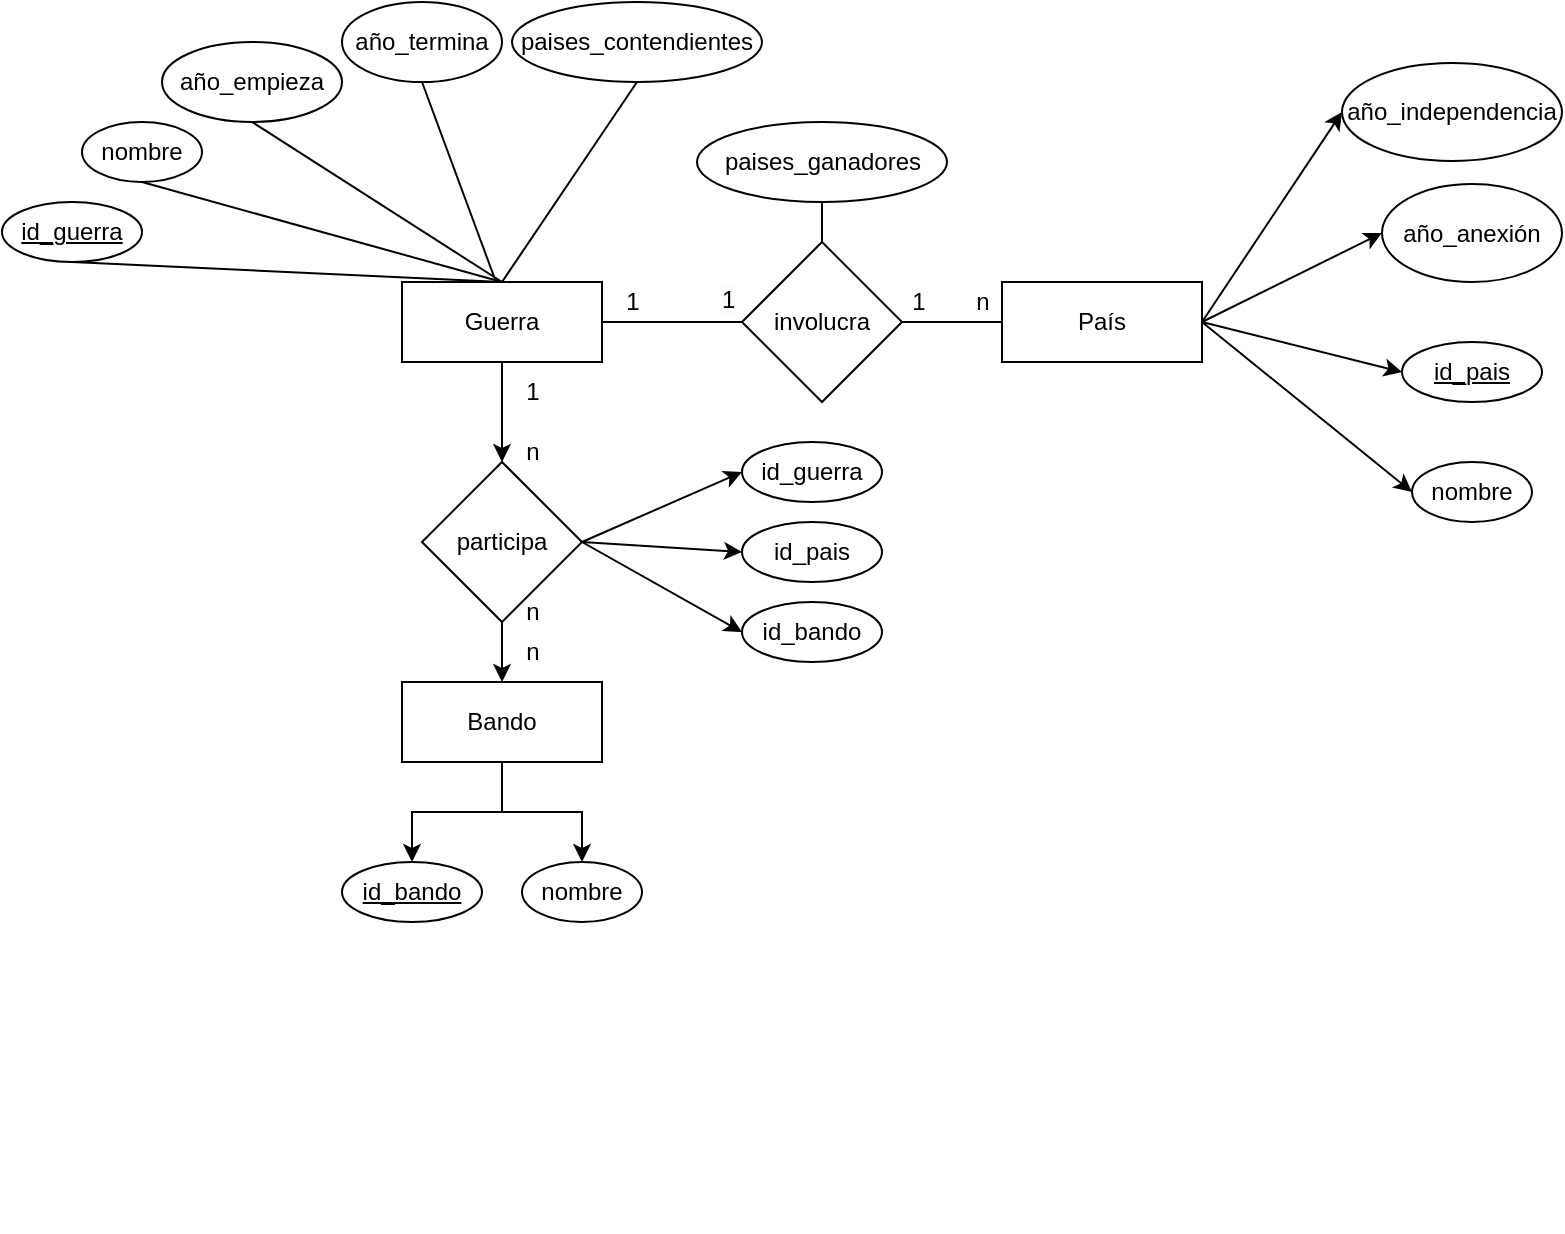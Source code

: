 <mxfile version="22.0.4" type="github">
  <diagram id="R2lEEEUBdFMjLlhIrx00" name="Page-1">
    <mxGraphModel dx="2100" dy="545" grid="1" gridSize="10" guides="1" tooltips="1" connect="1" arrows="1" fold="1" page="1" pageScale="1" pageWidth="850" pageHeight="1100" math="0" shadow="0" extFonts="Permanent Marker^https://fonts.googleapis.com/css?family=Permanent+Marker">
      <root>
        <mxCell id="0" />
        <mxCell id="1" parent="0" />
        <mxCell id="YkcznSgwTEbrxmabwpMd-50" style="edgeStyle=orthogonalEdgeStyle;rounded=0;orthogonalLoop=1;jettySize=auto;html=1;entryX=0.5;entryY=0;entryDx=0;entryDy=0;" edge="1" parent="1" source="Iet_jWAJXBXSNBwaDiyG-1" target="YkcznSgwTEbrxmabwpMd-16">
          <mxGeometry relative="1" as="geometry" />
        </mxCell>
        <mxCell id="Iet_jWAJXBXSNBwaDiyG-1" value="Guerra" style="whiteSpace=wrap;html=1;align=center;" parent="1" vertex="1">
          <mxGeometry x="80" y="180" width="100" height="40" as="geometry" />
        </mxCell>
        <mxCell id="YkcznSgwTEbrxmabwpMd-28" style="rounded=0;orthogonalLoop=1;jettySize=auto;html=1;entryX=0;entryY=0.5;entryDx=0;entryDy=0;exitX=1;exitY=0.5;exitDx=0;exitDy=0;" edge="1" parent="1" source="Iet_jWAJXBXSNBwaDiyG-2" target="v6sRIm-AOsYsS7XoriZ_-8">
          <mxGeometry relative="1" as="geometry" />
        </mxCell>
        <mxCell id="Iet_jWAJXBXSNBwaDiyG-2" value="País" style="whiteSpace=wrap;html=1;align=center;" parent="1" vertex="1">
          <mxGeometry x="380" y="180" width="100" height="40" as="geometry" />
        </mxCell>
        <mxCell id="AuWt5UhLa8Dw6wnDY-w8-2" value="año_empieza" style="ellipse;whiteSpace=wrap;html=1;" parent="1" vertex="1">
          <mxGeometry x="-40" y="60" width="90" height="40" as="geometry" />
        </mxCell>
        <mxCell id="Iet_jWAJXBXSNBwaDiyG-6" value="&lt;u&gt;id_guerra&lt;/u&gt;" style="ellipse;whiteSpace=wrap;html=1;align=center;" parent="1" vertex="1">
          <mxGeometry x="-120" y="140" width="70" height="30" as="geometry" />
        </mxCell>
        <mxCell id="AuWt5UhLa8Dw6wnDY-w8-1" value="año_termina" style="ellipse;whiteSpace=wrap;html=1;" parent="1" vertex="1">
          <mxGeometry x="50" y="40" width="80" height="40" as="geometry" />
        </mxCell>
        <mxCell id="Iet_jWAJXBXSNBwaDiyG-7" value="nombre" style="ellipse;whiteSpace=wrap;html=1;align=center;" parent="1" vertex="1">
          <mxGeometry x="-80" y="100" width="60" height="30" as="geometry" />
        </mxCell>
        <mxCell id="YkcznSgwTEbrxmabwpMd-1" value="" style="endArrow=none;html=1;rounded=0;entryX=1;entryY=0.5;entryDx=0;entryDy=0;" edge="1" parent="1" target="Iet_jWAJXBXSNBwaDiyG-1">
          <mxGeometry relative="1" as="geometry">
            <mxPoint x="250" y="200" as="sourcePoint" />
            <mxPoint x="140" y="190" as="targetPoint" />
          </mxGeometry>
        </mxCell>
        <mxCell id="YkcznSgwTEbrxmabwpMd-2" value="" style="endArrow=none;html=1;rounded=0;exitX=0;exitY=0.5;exitDx=0;exitDy=0;entryX=1;entryY=0.5;entryDx=0;entryDy=0;" edge="1" parent="1" source="Iet_jWAJXBXSNBwaDiyG-2" target="YkcznSgwTEbrxmabwpMd-3">
          <mxGeometry relative="1" as="geometry">
            <mxPoint x="250" y="210" as="sourcePoint" />
            <mxPoint x="350" y="200" as="targetPoint" />
          </mxGeometry>
        </mxCell>
        <mxCell id="YkcznSgwTEbrxmabwpMd-3" value="involucra" style="rhombus;whiteSpace=wrap;html=1;" vertex="1" parent="1">
          <mxGeometry x="250" y="160" width="80" height="80" as="geometry" />
        </mxCell>
        <mxCell id="YkcznSgwTEbrxmabwpMd-4" value="paises_contendientes" style="ellipse;whiteSpace=wrap;html=1;" vertex="1" parent="1">
          <mxGeometry x="135" y="40" width="125" height="40" as="geometry" />
        </mxCell>
        <mxCell id="YkcznSgwTEbrxmabwpMd-5" value="" style="endArrow=none;html=1;rounded=0;entryX=0.5;entryY=0;entryDx=0;entryDy=0;exitX=0.5;exitY=1;exitDx=0;exitDy=0;" edge="1" parent="1" source="YkcznSgwTEbrxmabwpMd-4" target="Iet_jWAJXBXSNBwaDiyG-1">
          <mxGeometry relative="1" as="geometry">
            <mxPoint x="15" y="140" as="sourcePoint" />
            <mxPoint x="140" y="190" as="targetPoint" />
          </mxGeometry>
        </mxCell>
        <mxCell id="YkcznSgwTEbrxmabwpMd-6" value="paises_ganadores" style="ellipse;whiteSpace=wrap;html=1;" vertex="1" parent="1">
          <mxGeometry x="227.5" y="100" width="125" height="40" as="geometry" />
        </mxCell>
        <mxCell id="YkcznSgwTEbrxmabwpMd-7" value="" style="endArrow=none;html=1;rounded=0;entryX=0.5;entryY=0;entryDx=0;entryDy=0;exitX=0.5;exitY=1;exitDx=0;exitDy=0;" edge="1" parent="1" source="YkcznSgwTEbrxmabwpMd-6" target="YkcznSgwTEbrxmabwpMd-3">
          <mxGeometry relative="1" as="geometry">
            <mxPoint x="283" y="100" as="sourcePoint" />
            <mxPoint x="140" y="190" as="targetPoint" />
          </mxGeometry>
        </mxCell>
        <mxCell id="YkcznSgwTEbrxmabwpMd-10" value="&lt;div style=&quot;font-size: 17px;&quot;&gt;&lt;br&gt;&lt;/div&gt;" style="text;html=1;align=center;verticalAlign=middle;resizable=0;points=[];autosize=1;strokeColor=none;fillColor=none;" vertex="1" parent="1">
          <mxGeometry x="125" y="625" width="20" height="30" as="geometry" />
        </mxCell>
        <mxCell id="YkcznSgwTEbrxmabwpMd-51" style="edgeStyle=orthogonalEdgeStyle;rounded=0;orthogonalLoop=1;jettySize=auto;html=1;entryX=0.5;entryY=0;entryDx=0;entryDy=0;" edge="1" parent="1" source="YkcznSgwTEbrxmabwpMd-16" target="YkcznSgwTEbrxmabwpMd-42">
          <mxGeometry relative="1" as="geometry" />
        </mxCell>
        <mxCell id="YkcznSgwTEbrxmabwpMd-56" style="rounded=0;orthogonalLoop=1;jettySize=auto;html=1;exitX=1;exitY=0.5;exitDx=0;exitDy=0;entryX=0;entryY=0.5;entryDx=0;entryDy=0;" edge="1" parent="1" source="YkcznSgwTEbrxmabwpMd-16" target="YkcznSgwTEbrxmabwpMd-37">
          <mxGeometry relative="1" as="geometry" />
        </mxCell>
        <mxCell id="YkcznSgwTEbrxmabwpMd-16" value="participa" style="rhombus;whiteSpace=wrap;html=1;" vertex="1" parent="1">
          <mxGeometry x="90" y="270" width="80" height="80" as="geometry" />
        </mxCell>
        <mxCell id="v6sRIm-AOsYsS7XoriZ_-5" value="&lt;u&gt;id_pais&lt;/u&gt;" style="ellipse;whiteSpace=wrap;html=1;align=center;" vertex="1" parent="1">
          <mxGeometry x="580" y="210" width="70" height="30" as="geometry" />
        </mxCell>
        <mxCell id="v6sRIm-AOsYsS7XoriZ_-8" value="año_independencia" style="ellipse;whiteSpace=wrap;html=1;align=center;" vertex="1" parent="1">
          <mxGeometry x="550" y="70.5" width="110" height="49" as="geometry" />
        </mxCell>
        <mxCell id="v6sRIm-AOsYsS7XoriZ_-13" value="año_anexión" style="ellipse;whiteSpace=wrap;html=1;align=center;" vertex="1" parent="1">
          <mxGeometry x="570" y="131" width="90" height="49" as="geometry" />
        </mxCell>
        <mxCell id="v6sRIm-AOsYsS7XoriZ_-19" value="nombre" style="ellipse;whiteSpace=wrap;html=1;align=center;" vertex="1" parent="1">
          <mxGeometry x="585" y="270" width="60" height="30" as="geometry" />
        </mxCell>
        <mxCell id="YkcznSgwTEbrxmabwpMd-19" value="" style="endArrow=none;html=1;rounded=0;entryX=0.5;entryY=0;entryDx=0;entryDy=0;exitX=0.5;exitY=1;exitDx=0;exitDy=0;" edge="1" parent="1" source="AuWt5UhLa8Dw6wnDY-w8-1">
          <mxGeometry relative="1" as="geometry">
            <mxPoint x="225" y="120" as="sourcePoint" />
            <mxPoint x="127" y="180" as="targetPoint" />
          </mxGeometry>
        </mxCell>
        <mxCell id="YkcznSgwTEbrxmabwpMd-20" value="" style="endArrow=none;html=1;rounded=0;entryX=0.5;entryY=0;entryDx=0;entryDy=0;exitX=0.5;exitY=1;exitDx=0;exitDy=0;" edge="1" parent="1" source="AuWt5UhLa8Dw6wnDY-w8-2" target="Iet_jWAJXBXSNBwaDiyG-1">
          <mxGeometry relative="1" as="geometry">
            <mxPoint x="348" y="130" as="sourcePoint" />
            <mxPoint x="140" y="190" as="targetPoint" />
          </mxGeometry>
        </mxCell>
        <mxCell id="YkcznSgwTEbrxmabwpMd-21" value="" style="endArrow=none;html=1;rounded=0;entryX=0.5;entryY=0;entryDx=0;entryDy=0;exitX=0.5;exitY=1;exitDx=0;exitDy=0;" edge="1" parent="1" source="Iet_jWAJXBXSNBwaDiyG-7" target="Iet_jWAJXBXSNBwaDiyG-1">
          <mxGeometry relative="1" as="geometry">
            <mxPoint x="358" y="140" as="sourcePoint" />
            <mxPoint x="150" y="200" as="targetPoint" />
          </mxGeometry>
        </mxCell>
        <mxCell id="YkcznSgwTEbrxmabwpMd-22" value="" style="endArrow=none;html=1;rounded=0;entryX=0.5;entryY=1;entryDx=0;entryDy=0;exitX=0.5;exitY=0;exitDx=0;exitDy=0;" edge="1" parent="1" source="Iet_jWAJXBXSNBwaDiyG-1" target="Iet_jWAJXBXSNBwaDiyG-6">
          <mxGeometry relative="1" as="geometry">
            <mxPoint x="368" y="150" as="sourcePoint" />
            <mxPoint x="160" y="210" as="targetPoint" />
          </mxGeometry>
        </mxCell>
        <mxCell id="YkcznSgwTEbrxmabwpMd-25" style="edgeStyle=orthogonalEdgeStyle;rounded=0;orthogonalLoop=1;jettySize=auto;html=1;exitX=0.5;exitY=1;exitDx=0;exitDy=0;" edge="1" parent="1">
          <mxGeometry relative="1" as="geometry">
            <mxPoint x="192.5" y="565" as="sourcePoint" />
            <mxPoint x="192.5" y="565" as="targetPoint" />
          </mxGeometry>
        </mxCell>
        <mxCell id="YkcznSgwTEbrxmabwpMd-29" style="rounded=0;orthogonalLoop=1;jettySize=auto;html=1;entryX=0;entryY=0.5;entryDx=0;entryDy=0;exitX=1;exitY=0.5;exitDx=0;exitDy=0;" edge="1" parent="1" source="Iet_jWAJXBXSNBwaDiyG-2" target="v6sRIm-AOsYsS7XoriZ_-13">
          <mxGeometry relative="1" as="geometry">
            <mxPoint x="463" y="190" as="sourcePoint" />
            <mxPoint x="560" y="105" as="targetPoint" />
          </mxGeometry>
        </mxCell>
        <mxCell id="YkcznSgwTEbrxmabwpMd-30" style="rounded=0;orthogonalLoop=1;jettySize=auto;html=1;entryX=0;entryY=0.5;entryDx=0;entryDy=0;exitX=1;exitY=0.5;exitDx=0;exitDy=0;" edge="1" parent="1" source="Iet_jWAJXBXSNBwaDiyG-2" target="v6sRIm-AOsYsS7XoriZ_-5">
          <mxGeometry relative="1" as="geometry">
            <mxPoint x="473" y="200" as="sourcePoint" />
            <mxPoint x="570" y="115" as="targetPoint" />
          </mxGeometry>
        </mxCell>
        <mxCell id="YkcznSgwTEbrxmabwpMd-31" style="rounded=0;orthogonalLoop=1;jettySize=auto;html=1;exitX=1;exitY=0.5;exitDx=0;exitDy=0;entryX=0;entryY=0.5;entryDx=0;entryDy=0;" edge="1" parent="1" source="Iet_jWAJXBXSNBwaDiyG-2" target="v6sRIm-AOsYsS7XoriZ_-19">
          <mxGeometry relative="1" as="geometry">
            <mxPoint x="483" y="210" as="sourcePoint" />
            <mxPoint x="580" y="280" as="targetPoint" />
          </mxGeometry>
        </mxCell>
        <mxCell id="YkcznSgwTEbrxmabwpMd-32" value="1" style="text;html=1;align=center;verticalAlign=middle;resizable=0;points=[];autosize=1;strokeColor=none;fillColor=none;" vertex="1" parent="1">
          <mxGeometry x="322.5" y="175" width="30" height="30" as="geometry" />
        </mxCell>
        <mxCell id="YkcznSgwTEbrxmabwpMd-33" value="n" style="text;html=1;align=center;verticalAlign=middle;resizable=0;points=[];autosize=1;strokeColor=none;fillColor=none;" vertex="1" parent="1">
          <mxGeometry x="355" y="175" width="30" height="30" as="geometry" />
        </mxCell>
        <mxCell id="YkcznSgwTEbrxmabwpMd-34" value="1" style="text;html=1;align=center;verticalAlign=middle;resizable=0;points=[];autosize=1;strokeColor=none;fillColor=none;" vertex="1" parent="1">
          <mxGeometry x="180" y="175" width="30" height="30" as="geometry" />
        </mxCell>
        <mxCell id="YkcznSgwTEbrxmabwpMd-35" value="&lt;span style=&quot;color: rgb(0, 0, 0); font-family: Helvetica; font-size: 12px; font-style: normal; font-variant-ligatures: normal; font-variant-caps: normal; font-weight: 400; letter-spacing: normal; orphans: 2; text-align: center; text-indent: 0px; text-transform: none; widows: 2; word-spacing: 0px; -webkit-text-stroke-width: 0px; background-color: rgb(251, 251, 251); text-decoration-thickness: initial; text-decoration-style: initial; text-decoration-color: initial; float: none; display: inline !important;&quot;&gt;1&lt;/span&gt;" style="text;whiteSpace=wrap;html=1;" vertex="1" parent="1">
          <mxGeometry x="237.5" y="175" width="12.5" height="20" as="geometry" />
        </mxCell>
        <mxCell id="YkcznSgwTEbrxmabwpMd-37" value="id_guerra" style="ellipse;whiteSpace=wrap;html=1;align=center;" vertex="1" parent="1">
          <mxGeometry x="250" y="260" width="70" height="30" as="geometry" />
        </mxCell>
        <mxCell id="YkcznSgwTEbrxmabwpMd-38" value="id_pais" style="ellipse;whiteSpace=wrap;html=1;align=center;" vertex="1" parent="1">
          <mxGeometry x="250" y="300" width="70" height="30" as="geometry" />
        </mxCell>
        <mxCell id="YkcznSgwTEbrxmabwpMd-47" style="edgeStyle=orthogonalEdgeStyle;rounded=0;orthogonalLoop=1;jettySize=auto;html=1;exitX=0.5;exitY=1;exitDx=0;exitDy=0;entryX=0.5;entryY=0;entryDx=0;entryDy=0;" edge="1" parent="1" source="YkcznSgwTEbrxmabwpMd-42" target="YkcznSgwTEbrxmabwpMd-43">
          <mxGeometry relative="1" as="geometry" />
        </mxCell>
        <mxCell id="YkcznSgwTEbrxmabwpMd-48" style="edgeStyle=orthogonalEdgeStyle;rounded=0;orthogonalLoop=1;jettySize=auto;html=1;entryX=0.5;entryY=0;entryDx=0;entryDy=0;" edge="1" parent="1" source="YkcznSgwTEbrxmabwpMd-42" target="YkcznSgwTEbrxmabwpMd-45">
          <mxGeometry relative="1" as="geometry" />
        </mxCell>
        <mxCell id="YkcznSgwTEbrxmabwpMd-42" value="Bando" style="whiteSpace=wrap;html=1;align=center;" vertex="1" parent="1">
          <mxGeometry x="80" y="380" width="100" height="40" as="geometry" />
        </mxCell>
        <mxCell id="YkcznSgwTEbrxmabwpMd-43" value="&lt;u&gt;id_bando&lt;/u&gt;" style="ellipse;whiteSpace=wrap;html=1;align=center;" vertex="1" parent="1">
          <mxGeometry x="50" y="470" width="70" height="30" as="geometry" />
        </mxCell>
        <mxCell id="YkcznSgwTEbrxmabwpMd-45" value="nombre" style="ellipse;whiteSpace=wrap;html=1;align=center;" vertex="1" parent="1">
          <mxGeometry x="140" y="470" width="60" height="30" as="geometry" />
        </mxCell>
        <mxCell id="YkcznSgwTEbrxmabwpMd-52" value="n" style="text;html=1;align=center;verticalAlign=middle;resizable=0;points=[];autosize=1;strokeColor=none;fillColor=none;" vertex="1" parent="1">
          <mxGeometry x="130" y="330" width="30" height="30" as="geometry" />
        </mxCell>
        <mxCell id="YkcznSgwTEbrxmabwpMd-53" value="n" style="text;html=1;align=center;verticalAlign=middle;resizable=0;points=[];autosize=1;strokeColor=none;fillColor=none;" vertex="1" parent="1">
          <mxGeometry x="130" y="350" width="30" height="30" as="geometry" />
        </mxCell>
        <mxCell id="YkcznSgwTEbrxmabwpMd-54" value="1" style="text;html=1;align=center;verticalAlign=middle;resizable=0;points=[];autosize=1;strokeColor=none;fillColor=none;" vertex="1" parent="1">
          <mxGeometry x="130" y="220" width="30" height="30" as="geometry" />
        </mxCell>
        <mxCell id="YkcznSgwTEbrxmabwpMd-55" value="n" style="text;html=1;align=center;verticalAlign=middle;resizable=0;points=[];autosize=1;strokeColor=none;fillColor=none;" vertex="1" parent="1">
          <mxGeometry x="130" y="250" width="30" height="30" as="geometry" />
        </mxCell>
        <mxCell id="YkcznSgwTEbrxmabwpMd-57" style="rounded=0;orthogonalLoop=1;jettySize=auto;html=1;exitX=1;exitY=0.5;exitDx=0;exitDy=0;entryX=0;entryY=0.5;entryDx=0;entryDy=0;" edge="1" parent="1" source="YkcznSgwTEbrxmabwpMd-16" target="YkcznSgwTEbrxmabwpMd-38">
          <mxGeometry relative="1" as="geometry">
            <mxPoint x="180" y="310" as="sourcePoint" />
            <mxPoint x="248" y="285" as="targetPoint" />
          </mxGeometry>
        </mxCell>
        <mxCell id="YkcznSgwTEbrxmabwpMd-58" style="rounded=0;orthogonalLoop=1;jettySize=auto;html=1;exitX=1;exitY=0.5;exitDx=0;exitDy=0;entryX=0;entryY=0.5;entryDx=0;entryDy=0;" edge="1" parent="1" source="YkcznSgwTEbrxmabwpMd-16" target="YkcznSgwTEbrxmabwpMd-59">
          <mxGeometry relative="1" as="geometry">
            <mxPoint x="190" y="320" as="sourcePoint" />
            <mxPoint x="258" y="350" as="targetPoint" />
          </mxGeometry>
        </mxCell>
        <mxCell id="YkcznSgwTEbrxmabwpMd-59" value="id_bando" style="ellipse;whiteSpace=wrap;html=1;align=center;" vertex="1" parent="1">
          <mxGeometry x="250" y="340" width="70" height="30" as="geometry" />
        </mxCell>
      </root>
    </mxGraphModel>
  </diagram>
</mxfile>
